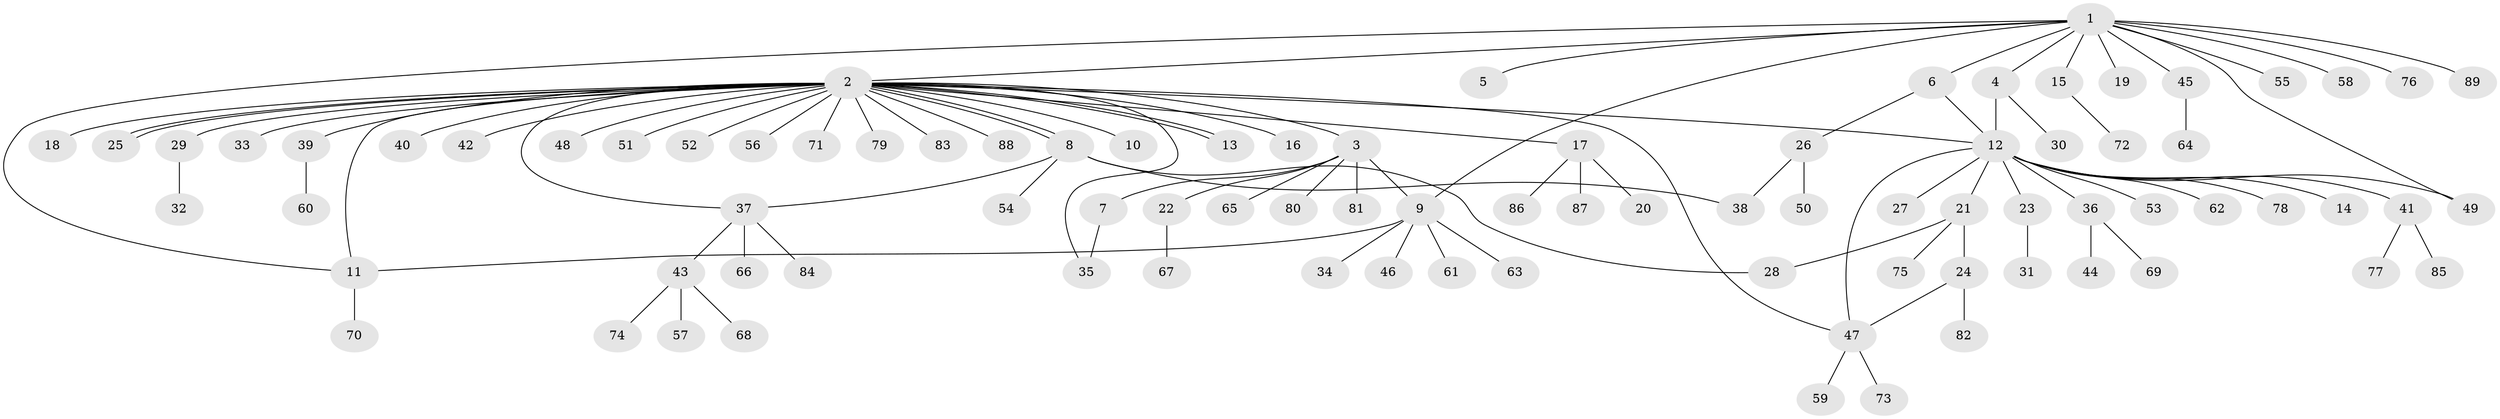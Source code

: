 // Generated by graph-tools (version 1.1) at 2025/01/03/09/25 03:01:57]
// undirected, 89 vertices, 103 edges
graph export_dot {
graph [start="1"]
  node [color=gray90,style=filled];
  1;
  2;
  3;
  4;
  5;
  6;
  7;
  8;
  9;
  10;
  11;
  12;
  13;
  14;
  15;
  16;
  17;
  18;
  19;
  20;
  21;
  22;
  23;
  24;
  25;
  26;
  27;
  28;
  29;
  30;
  31;
  32;
  33;
  34;
  35;
  36;
  37;
  38;
  39;
  40;
  41;
  42;
  43;
  44;
  45;
  46;
  47;
  48;
  49;
  50;
  51;
  52;
  53;
  54;
  55;
  56;
  57;
  58;
  59;
  60;
  61;
  62;
  63;
  64;
  65;
  66;
  67;
  68;
  69;
  70;
  71;
  72;
  73;
  74;
  75;
  76;
  77;
  78;
  79;
  80;
  81;
  82;
  83;
  84;
  85;
  86;
  87;
  88;
  89;
  1 -- 2;
  1 -- 4;
  1 -- 5;
  1 -- 6;
  1 -- 9;
  1 -- 11;
  1 -- 15;
  1 -- 19;
  1 -- 45;
  1 -- 49;
  1 -- 55;
  1 -- 58;
  1 -- 76;
  1 -- 89;
  2 -- 3;
  2 -- 8;
  2 -- 8;
  2 -- 10;
  2 -- 11;
  2 -- 12;
  2 -- 13;
  2 -- 13;
  2 -- 16;
  2 -- 17;
  2 -- 18;
  2 -- 25;
  2 -- 25;
  2 -- 29;
  2 -- 33;
  2 -- 35;
  2 -- 37;
  2 -- 39;
  2 -- 40;
  2 -- 42;
  2 -- 47;
  2 -- 48;
  2 -- 51;
  2 -- 52;
  2 -- 56;
  2 -- 71;
  2 -- 79;
  2 -- 83;
  2 -- 88;
  3 -- 7;
  3 -- 9;
  3 -- 22;
  3 -- 65;
  3 -- 80;
  3 -- 81;
  4 -- 12;
  4 -- 30;
  6 -- 12;
  6 -- 26;
  7 -- 35;
  8 -- 28;
  8 -- 37;
  8 -- 38;
  8 -- 54;
  9 -- 11;
  9 -- 34;
  9 -- 46;
  9 -- 61;
  9 -- 63;
  11 -- 70;
  12 -- 14;
  12 -- 21;
  12 -- 23;
  12 -- 27;
  12 -- 36;
  12 -- 41;
  12 -- 47;
  12 -- 49;
  12 -- 53;
  12 -- 62;
  12 -- 78;
  15 -- 72;
  17 -- 20;
  17 -- 86;
  17 -- 87;
  21 -- 24;
  21 -- 28;
  21 -- 75;
  22 -- 67;
  23 -- 31;
  24 -- 47;
  24 -- 82;
  26 -- 38;
  26 -- 50;
  29 -- 32;
  36 -- 44;
  36 -- 69;
  37 -- 43;
  37 -- 66;
  37 -- 84;
  39 -- 60;
  41 -- 77;
  41 -- 85;
  43 -- 57;
  43 -- 68;
  43 -- 74;
  45 -- 64;
  47 -- 59;
  47 -- 73;
}
